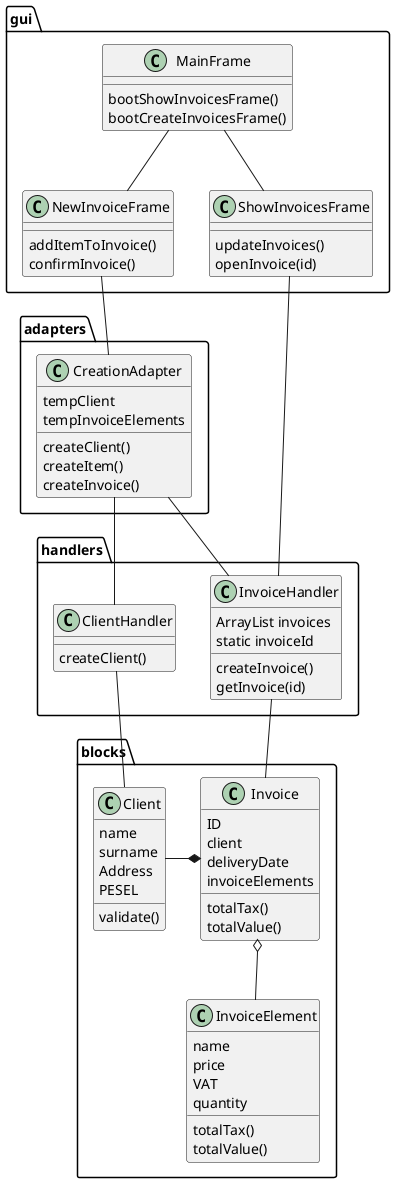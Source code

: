 @startuml

class blocks.Invoice {
    ID
    client
    deliveryDate
    invoiceElements
    totalTax()
    totalValue()
}

class blocks.Client {
    name
    surname
    Address
    PESEL
    validate()
}

class blocks.InvoiceElement{
    name
    price
    VAT
    quantity
    totalTax()
    totalValue()
}

class handlers.InvoiceHandler{
    ArrayList invoices
    static invoiceId
    createInvoice()
    getInvoice(id)
}

class handlers.ClientHandler{
    createClient()
}

class adapters.CreationAdapter {
    tempClient
    tempInvoiceElements
    createClient()
    createItem()
    createInvoice()

}


class gui.MainFrame{
    bootShowInvoicesFrame()
    bootCreateInvoicesFrame()
}

class gui.NewInvoiceFrame {
    addItemToInvoice()
    confirmInvoice()
}

class gui.ShowInvoicesFrame {
    updateInvoices()
    openInvoice(id)
}

gui.NewInvoiceFrame - adapters.CreationAdapter
gui.MainFrame -- gui.ShowInvoicesFrame
gui.MainFrame -- gui.NewInvoiceFrame
gui.ShowInvoicesFrame --- handlers.InvoiceHandler
adapters.CreationAdapter -- handlers.ClientHandler
adapters.CreationAdapter -- handlers.InvoiceHandler
blocks.Invoice *- blocks.Client
blocks.Invoice o-- blocks.InvoiceElement
handlers.InvoiceHandler -- blocks.Invoice
handlers.ClientHandler -- blocks.Client

@enduml